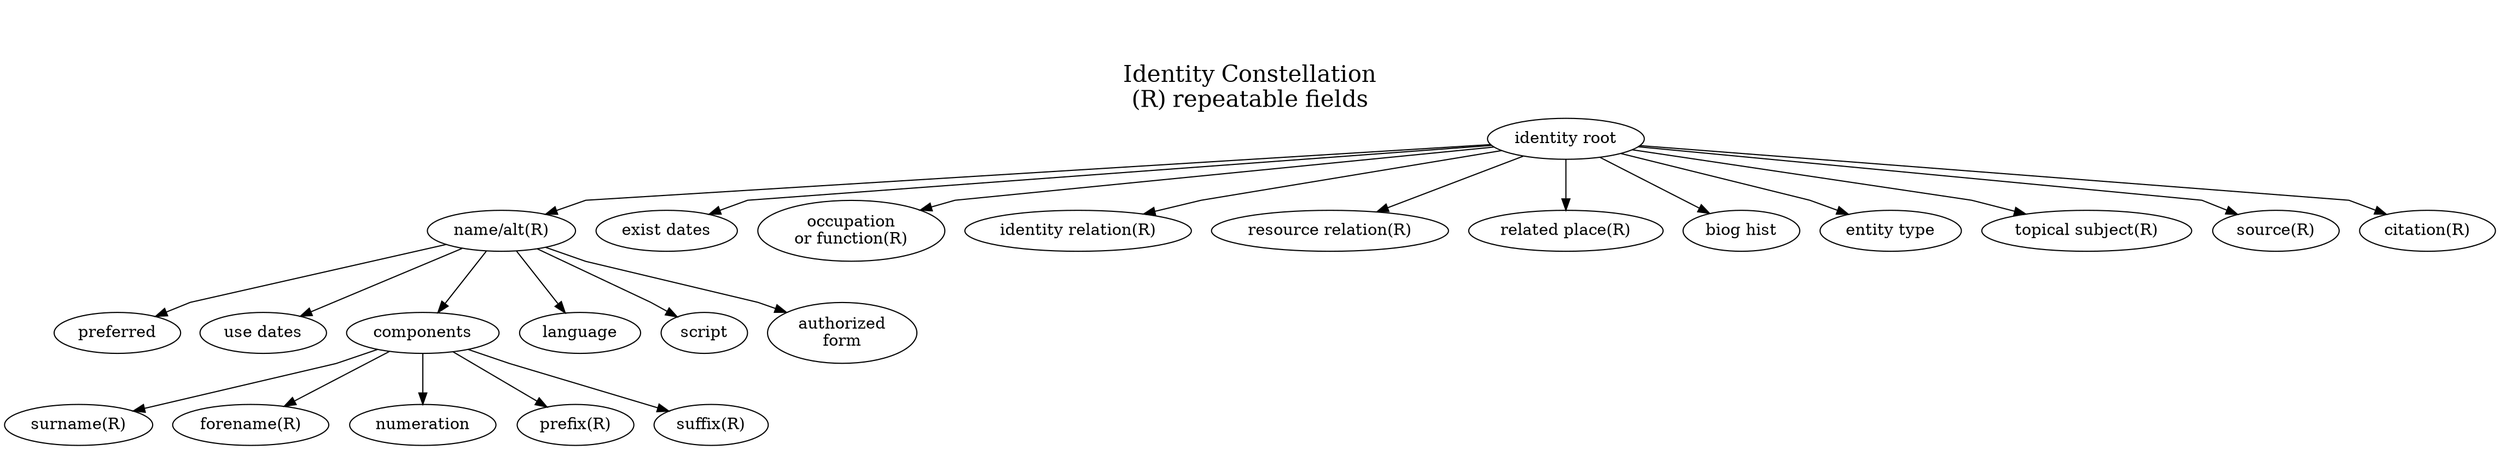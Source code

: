 digraph States {
        // neato -n2 -Tsvg identity_constellation.gv -O
        // 
        // Absolute positioning appears to only work with neato, and only if all nodes are pinned,
        // but not always. neato -n2 units are points, and inputscale appears to be ignored
        // sep=0.2 splines=polyline overlap=false allows the pos values to be followed,
        // while getting the lines to go around nodes.

	label = "\n\nIdentity Constellation\n(R) repeatable fields";
        labelloc="t";
	fontsize=20;
        // inputscale=75;
        sep=0.05;

        // nodesep is a synonym for sep?
        // nodesep=0.1;

        splines=polyline;
        overlap=false;

        "an1" [label="name/alt(R)"];
        "ed1" [label="exist dates"];
        "occ1" [label="occupation\nor function(R)"];
        "cr1" [label="identity relation(R)"];
        "rr1" [label="resource relation(R)"];
        

        root1 [pos="470,400!" label="identity root"];
        place [pos="320,450!" label="related place(R)"];

        an1             [pos="270,350!" ];
        pref            [pos="120,410!" label="preferred"];
        usedate         [pos="120,350!", label="use dates"];
        name_components [pos="140,300!", label="components"];
        language        [pos="150,250!", label="language"];
        script          [pos="180,200!", label="script"];
        authorized_form [pos="210,140!", label="authorized\nform"];

        an1 -> language;
        an1 -> script;
        an1 ->authorized_form;
        an1 -> pref;

        name_components -> surname;
        name_components -> forename;
        name_components -> numeration;
        name_components -> prefix;
        name_components -> suffix;

        surname [pos="0,350!", label="surname(R)"];
        forename [pos="0,300!", label="forename(R)"];
        numeration [pos="0,250!", label="numeration"];
        prefix [pos="0,200!", label="prefix(R)"];
        suffix [pos="0,150!", label="suffix(R)"];

        ed1 [pos="330,270!"];
        biog [pos="280,400!" label="biog hist"] ;
        cr1 [pos="730,310!"];
        et [pos="340,100!" label="entity type"];
        occ1 [pos="550,250!"];
        subject [pos="460,180!" label="topical subject(R)"];
        rr1 [pos="720,200!"];
        src [pos="670,400!" label="source(R)"];
        citation [pos="690,450!" label="citation(R)"];

        root1 -> subject;
        root1 -> citation;
        root1 -> et;
        root1 -> src;
        root1 -> place;
        root1 -> an1;
        root1 -> ed1;
        root1 -> occ1;
        root1 -> cr1;
        root1-> rr1;
        root1 -> biog;
        an1 -> usedate;
        an1 -> name_components;
}
